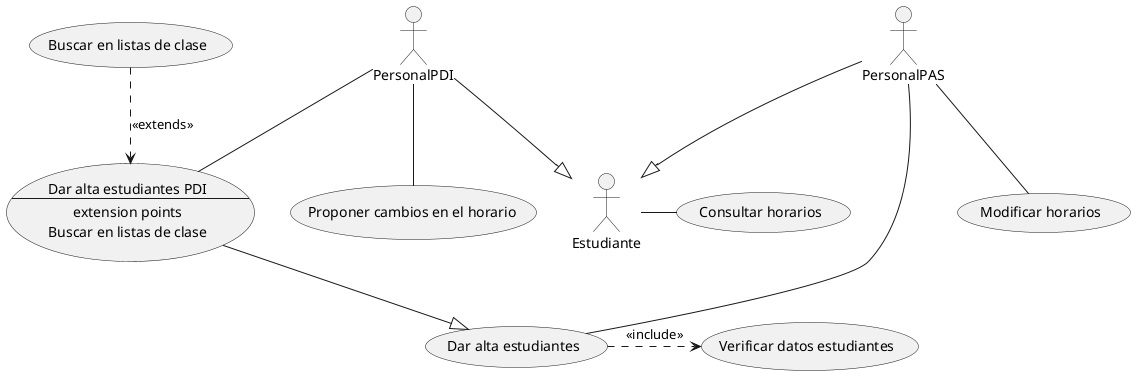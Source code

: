 @startuml

usecase AltaPDI as "Dar alta estudiantes PDI
--
extension points
Buscar en listas de clase
"
Estudiante-(Consultar horarios)
PersonalPDI--(Proponer cambios en el horario)
PersonalPDI--(AltaPDI)
PersonalPAS--(Modificar horarios)
PersonalPAS--(Dar alta estudiantes)

(AltaPDI)--|>(Dar alta estudiantes)

(Dar alta estudiantes).>(Verificar datos estudiantes): <<include>>
(Buscar en listas de clase)..>(AltaPDI): <<extends>>


PersonalPDI--|>Estudiante
PersonalPAS--|>Estudiante
@enduml
